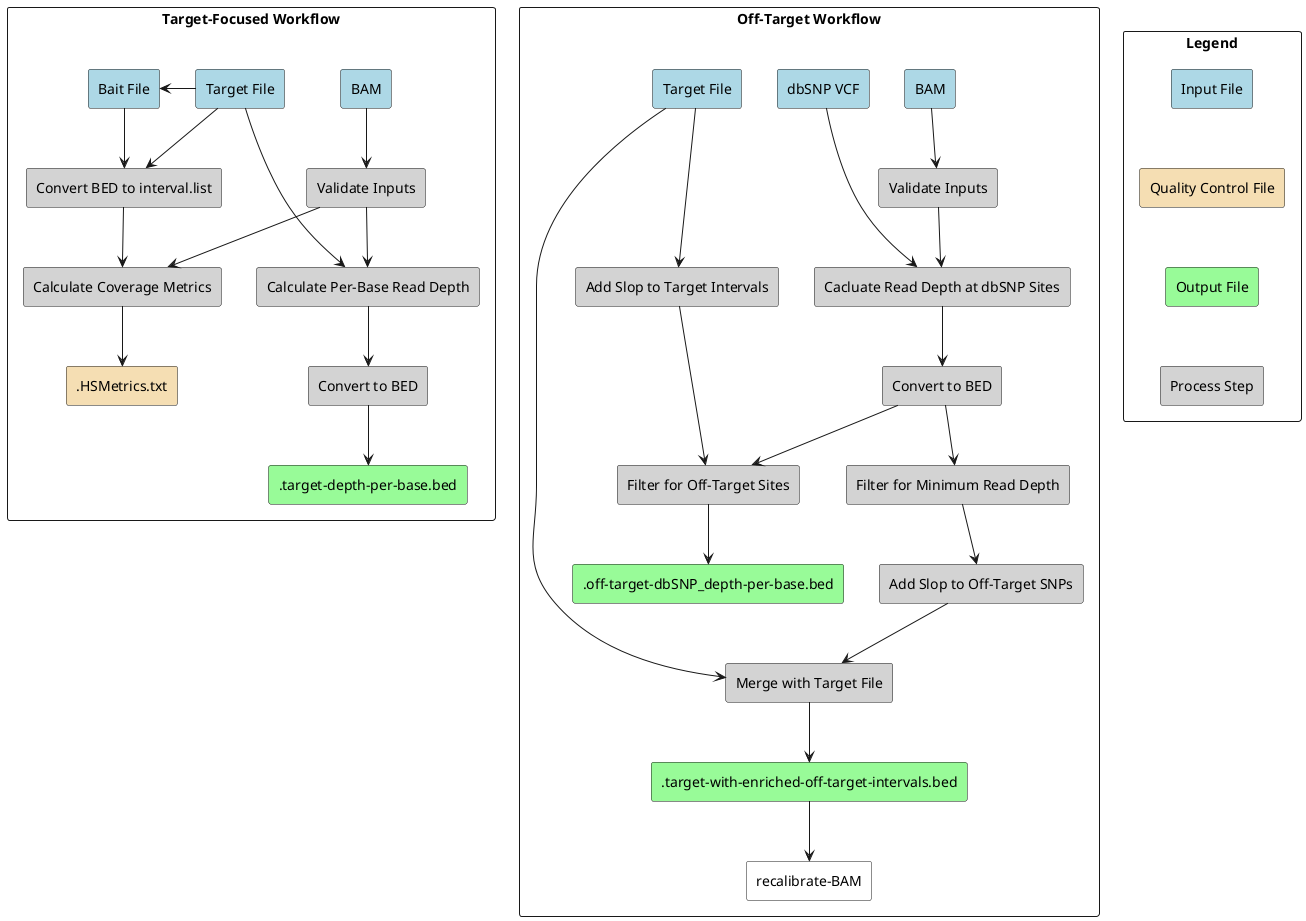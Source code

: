 @startuml
hide stereotype

skinparam rectangle {
    BackgroundColor<<InputFile>> #LightBlue
    BackgroundColor<<QCFile>> #Wheat
    BackgroundColor<<OutputFile>> #PaleGreen
    BackgroundColor<<ProcessStep>> #LightGray
    BorderColor<<transparent>> transparent
    FontSize<<transparent>> 0
}

' target workflow
rectangle "Target-Focused Workflow" {
    ' input
    rectangle Input as Input1 <<transparent>> {
        rectangle "Target File" as TargetFile1 <<InputFile>>
        rectangle "Bait File" as BaitFile <<InputFile>>
    }
    ' process steps
    rectangle "BAM" as BAM1 <<InputFile>>
    rectangle "Validate Inputs" as ValInputs1 <<ProcessStep>>
    rectangle "Calculate Per-Base Read Depth" as CalcReadDepth <<ProcessStep>>
    rectangle "Convert BED to interval.list" as ConvBEDtoIntervalList <<ProcessStep>>
    rectangle "Convert to BED" as ConvtoBED1 <<ProcessStep>>
    rectangle "Calculate Coverage Metrics" as CalcCovMetrics <<ProcessStep>>
    ' output files
    rectangle ".target-depth-per-base.bed" as TargetReadDepthBED <<OutputFile>>
    ' QC files
    rectangle ".HSMetrics.txt" as HSMetrics <<QCFile>>
}


' off target workflow
rectangle "Off-Target Workflow" {
    ' input
    rectangle Input as Input2 <<transparent>> {
        rectangle "Target File" as TargetFile2 <<InputFile>>
        rectangle "dbSNP VCF" as dbSNP_VCF <<InputFile>>
        rectangle "BAM" as BAM2 <<InputFile>>
    }
    ' process steps
    rectangle "Validate Inputs" as ValInputs2 <<ProcessStep>>
    rectangle "Cacluate Read Depth at dbSNP Sites" as CalcReadDepthAtdbSNP <<ProcessStep>>
    rectangle "Filter for Minimum Read Depth" as FilterReadDepth <<ProcessStep>>
    rectangle "Filter for Off-Target Sites" as FilterOffTarget <<ProcessStep>>
    rectangle "Convert to BED" as ConvtoBED2 <<ProcessStep>>
    rectangle "Add Slop to Off-Target SNPs" as AddSlopOffTarget <<ProcessStep>>
    rectangle "Merge with Target File" as MergeWithTarget <<ProcessStep>>
    rectangle "Add Slop to Target Intervals" as AddSlopTarget <<ProcessStep>>

    ' output files
    rectangle ".target-with-enriched-off-target-intervals.bed" as TargetPlusOffTargetReadDepthBED <<OutputFile>>
    rectangle ".off-target-dbSNP_depth-per-base.bed" as OffTargetReadDepth <<OutputFile>>

    ' end node
    rectangle "recalibrate-BAM" as RecalBAM #White
}


' Target Focused Workflow
' input
BAM1 --> ValInputs1
BaitFile --> ConvBEDtoIntervalList
TargetFile1 -l-> BaitFile
TargetFile1 --> ConvBEDtoIntervalList
TargetFile1 --> CalcReadDepth

ConvBEDtoIntervalList --> CalcCovMetrics

ValInputs1 --> CalcReadDepth
ValInputs1 --> CalcCovMetrics

CalcCovMetrics --> HSMetrics

CalcReadDepth --> ConvtoBED1
ConvtoBED1 --> TargetReadDepthBED


' Off-Target Workflow
' input
TargetFile2 ---> AddSlopTarget
TargetFile2 ---> MergeWithTarget
dbSNP_VCF --> CalcReadDepthAtdbSNP
BAM2 --> ValInputs2

ValInputs2 --> CalcReadDepthAtdbSNP
AddSlopTarget --> FilterOffTarget

CalcReadDepthAtdbSNP --> ConvtoBED2

ConvtoBED2 --> FilterOffTarget
ConvtoBED2 --> FilterReadDepth

FilterReadDepth --> AddSlopOffTarget
FilterOffTarget --> OffTargetReadDepth

AddSlopOffTarget --> MergeWithTarget

MergeWithTarget --> TargetPlusOffTargetReadDepthBED

TargetPlusOffTargetReadDepthBED --> RecalBAM


' Legend
rectangle Legend {
    rectangle "Input File" as IF <<InputFile>>
    rectangle "Quality Control File" as QC <<QCFile>>
    rectangle "Output File" as OF <<OutputFile>>
    rectangle "Process Step" as PS <<ProcessStep>>
}

IF -[hidden]-> QC
QC -[hidden]-> OF
OF -[hidden]-> PS

@enduml

